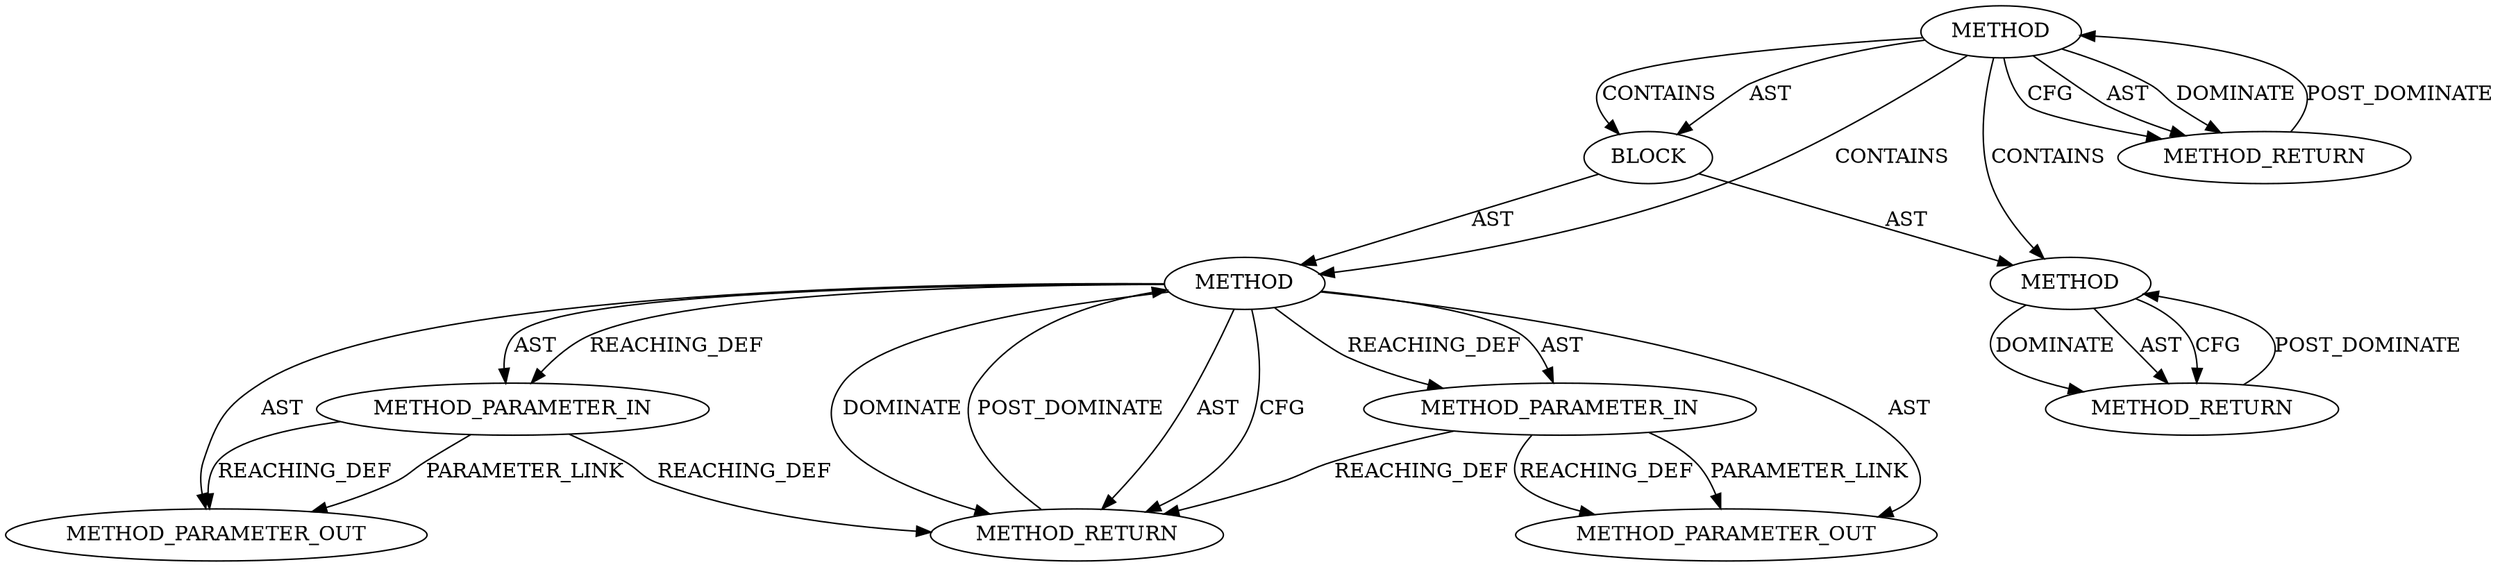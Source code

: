 digraph {
  26944 [label=METHOD_PARAMETER_OUT ORDER=2 CODE="BN_CTX *ctx" IS_VARIADIC=false COLUMN_NUMBER=23 LINE_NUMBER=1 TYPE_FULL_NAME="BN_CTX" EVALUATION_STRATEGY="BY_VALUE" INDEX=2 NAME="ctx"]
  12963 [label=BLOCK ORDER=1 ARGUMENT_INDEX=-1 CODE="<empty>" TYPE_FULL_NAME="ANY"]
  26943 [label=METHOD_PARAMETER_OUT ORDER=1 CODE="BIO *bp" IS_VARIADIC=false COLUMN_NUMBER=15 LINE_NUMBER=1 TYPE_FULL_NAME="BIO" EVALUATION_STRATEGY="BY_VALUE" INDEX=1 NAME="bp"]
  12967 [label=METHOD_RETURN ORDER=3 CODE="int" COLUMN_NUMBER=5 LINE_NUMBER=1 TYPE_FULL_NAME="int" EVALUATION_STRATEGY="BY_VALUE"]
  12964 [label=METHOD COLUMN_NUMBER=5 LINE_NUMBER=1 COLUMN_NUMBER_END=34 IS_EXTERNAL=false SIGNATURE="int test_sqr (BIO*,BN_CTX*)" NAME="test_sqr" AST_PARENT_TYPE="TYPE_DECL" AST_PARENT_FULL_NAME="/home/kb/PycharmProjects/in-line-we-trust/data/raw/openssl/functions/test_sqr--d02b48c63a58ea4367a0.c:<global>" ORDER=1 CODE="int test_sqr (BIO *bp,BN_CTX *ctx)" FULL_NAME="test_sqr" LINE_NUMBER_END=1 FILENAME="/home/kb/PycharmProjects/in-line-we-trust/data/raw/openssl/functions/test_sqr--d02b48c63a58ea4367a0.c"]
  12965 [label=METHOD_PARAMETER_IN ORDER=1 CODE="BIO *bp" IS_VARIADIC=false COLUMN_NUMBER=15 LINE_NUMBER=1 TYPE_FULL_NAME="BIO" EVALUATION_STRATEGY="BY_VALUE" INDEX=1 NAME="bp"]
  12962 [label=METHOD AST_PARENT_TYPE="TYPE_DECL" AST_PARENT_FULL_NAME="/home/kb/PycharmProjects/in-line-we-trust/data/raw/openssl/functions/test_sqr--d02b48c63a58ea4367a0.c:<global>" ORDER=1 CODE="<global>" FULL_NAME="/home/kb/PycharmProjects/in-line-we-trust/data/raw/openssl/functions/test_sqr--d02b48c63a58ea4367a0.c:<global>" LINE_NUMBER=1 IS_EXTERNAL=false LINE_NUMBER_END=2 FILENAME="/home/kb/PycharmProjects/in-line-we-trust/data/raw/openssl/functions/test_sqr--d02b48c63a58ea4367a0.c" SIGNATURE="" NAME="<global>"]
  12969 [label=METHOD COLUMN_NUMBER=5 LINE_NUMBER=2 COLUMN_NUMBER_END=15 IS_EXTERNAL=false SIGNATURE="int test_sqr ()" NAME="test_sqr" AST_PARENT_TYPE="TYPE_DECL" AST_PARENT_FULL_NAME="/home/kb/PycharmProjects/in-line-we-trust/data/raw/openssl/functions/test_sqr--d02b48c63a58ea4367a0.c:<global>" ORDER=2 CODE="int test_sqr ()" FULL_NAME="test_sqr" LINE_NUMBER_END=2 FILENAME="/home/kb/PycharmProjects/in-line-we-trust/data/raw/openssl/functions/test_sqr--d02b48c63a58ea4367a0.c"]
  12966 [label=METHOD_PARAMETER_IN ORDER=2 CODE="BN_CTX *ctx" IS_VARIADIC=false COLUMN_NUMBER=23 LINE_NUMBER=1 TYPE_FULL_NAME="BN_CTX" EVALUATION_STRATEGY="BY_VALUE" INDEX=2 NAME="ctx"]
  12970 [label=METHOD_RETURN ORDER=1 CODE="int" COLUMN_NUMBER=5 LINE_NUMBER=2 TYPE_FULL_NAME="int" EVALUATION_STRATEGY="BY_VALUE"]
  12972 [label=METHOD_RETURN ORDER=2 CODE="RET" TYPE_FULL_NAME="ANY" EVALUATION_STRATEGY="BY_VALUE"]
  12964 -> 12966 [label=AST ]
  12962 -> 12964 [label=CONTAINS ]
  12967 -> 12964 [label=POST_DOMINATE ]
  12962 -> 12972 [label=CFG ]
  12964 -> 26943 [label=AST ]
  12965 -> 26943 [label=REACHING_DEF VARIABLE="bp"]
  12963 -> 12969 [label=AST ]
  12962 -> 12969 [label=CONTAINS ]
  12969 -> 12970 [label=DOMINATE ]
  12969 -> 12970 [label=AST ]
  12964 -> 12965 [label=REACHING_DEF VARIABLE=""]
  12964 -> 12966 [label=REACHING_DEF VARIABLE=""]
  12966 -> 26944 [label=REACHING_DEF VARIABLE="ctx"]
  12965 -> 26943 [label=PARAMETER_LINK ]
  12963 -> 12964 [label=AST ]
  12972 -> 12962 [label=POST_DOMINATE ]
  12965 -> 12967 [label=REACHING_DEF VARIABLE="bp"]
  12964 -> 12967 [label=AST ]
  12966 -> 26944 [label=PARAMETER_LINK ]
  12970 -> 12969 [label=POST_DOMINATE ]
  12964 -> 26944 [label=AST ]
  12969 -> 12970 [label=CFG ]
  12964 -> 12965 [label=AST ]
  12966 -> 12967 [label=REACHING_DEF VARIABLE="ctx"]
  12962 -> 12963 [label=CONTAINS ]
  12964 -> 12967 [label=CFG ]
  12964 -> 12967 [label=DOMINATE ]
  12962 -> 12972 [label=AST ]
  12962 -> 12972 [label=DOMINATE ]
  12962 -> 12963 [label=AST ]
}

